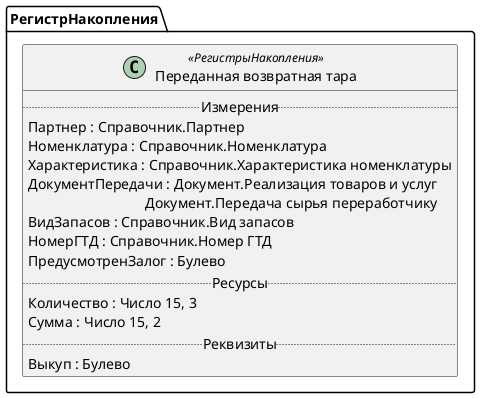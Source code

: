 ﻿@startuml ПереданнаяВозвратнаяТара
'!include templates.wsd
'..\include templates.wsd
class РегистрНакопления.ПереданнаяВозвратнаяТара as "Переданная возвратная тара" <<РегистрыНакопления>>
{
..Измерения..
Партнер : Справочник.Партнер
Номенклатура : Справочник.Номенклатура
Характеристика : Справочник.Характеристика номенклатуры
ДокументПередачи : Документ.Реализация товаров и услуг\rДокумент.Передача сырья переработчику
ВидЗапасов : Справочник.Вид запасов
НомерГТД : Справочник.Номер ГТД
ПредусмотренЗалог : Булево
..Ресурсы..
Количество : Число 15, 3
Сумма : Число 15, 2
..Реквизиты..
Выкуп : Булево
}
@enduml
